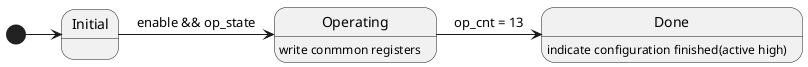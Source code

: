 @startuml w5300_config_common
    [*] -> Initial
    Initial -> Operating: enable && op_state
    Operating -> Done: op_cnt = 13

    Operating: write conmmon registers
    Done: indicate configuration finished(active high)
@enduml
